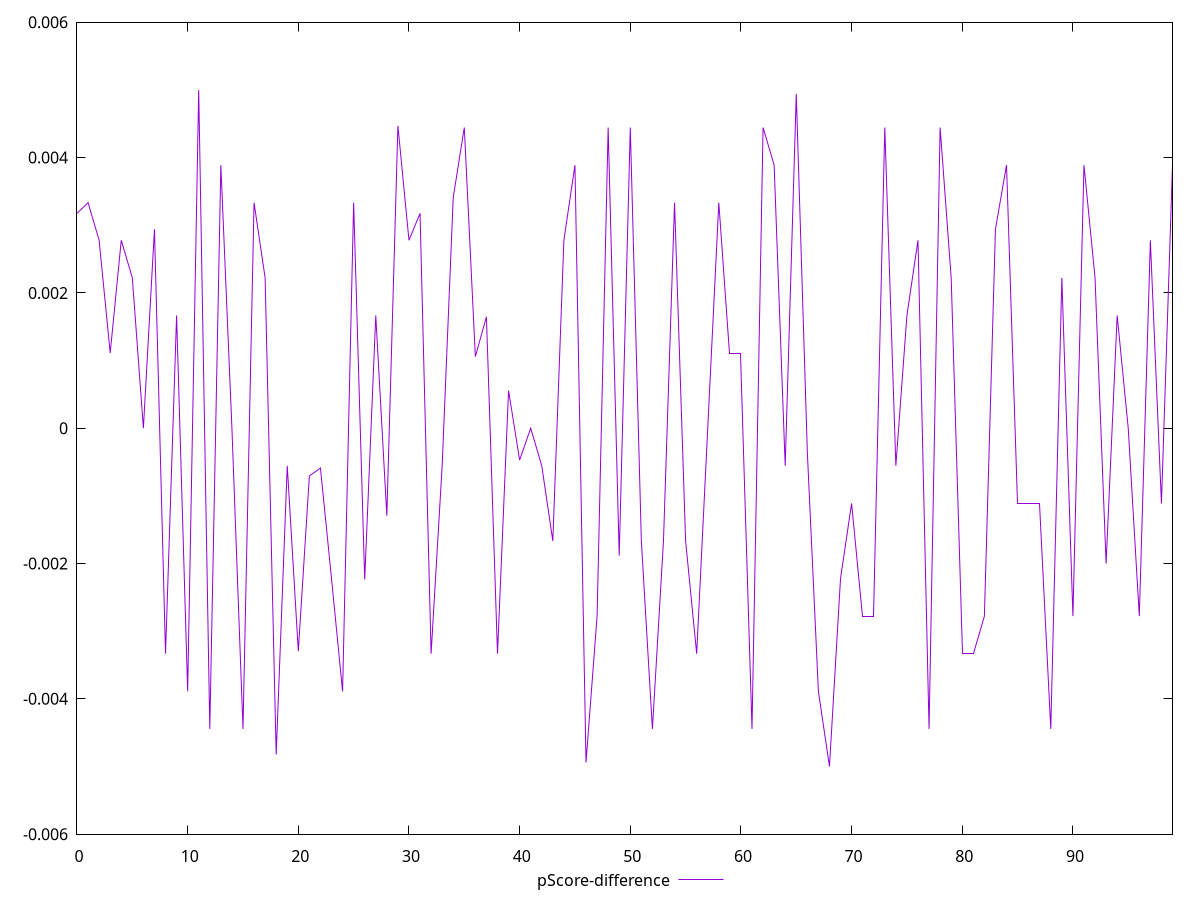reset

$pScoreDifference <<EOF
0 0.0031764705882352806
1 0.0033333333333332993
2 0.002777777777777768
3 0.0011111111111110628
4 0.002777777777777879
5 0.0022222222222222365
6 0
7 0.002941176470588225
8 -0.0033333333333332993
9 0.0016666666666667052
10 -0.0038888888888888307
11 0.004999999999999893
12 -0.004444444444444362
13 0.0038888888888888307
14 0
15 -0.004444444444444473
16 0.0033333333333334103
17 0.0022222222222222365
18 -0.0048235294117647265
19 -0.0005555555555555314
20 -0.0032941176470588363
21 -0.0007058823529411673
22 -0.0005882352941176672
23 -0.0022222222222222365
24 -0.0038888888888889417
25 0.0033333333333332993
26 -0.002235294117647002
27 0.0016666666666667052
28 -0.001294117647058779
29 0.00447058823529406
30 0.002777777777777768
31 0.0031764705882352806
32 -0.0033333333333334103
33 -0.0005555555555555314
34 0.003411764705882392
35 0.004444444444444473
36 0.0010588235294117787
37 0.0016470588235294459
38 -0.0033333333333334103
39 0.0005555555555555314
40 -0.00047058823529411153
41 0
42 -0.0005555555555556424
43 -0.0016666666666665941
44 0.002777777777777768
45 0.0038888888888889417
46 -0.004941176470588227
47 -0.002777777777777768
48 0.004444444444444473
49 -0.0018823529411764461
50 0.004444444444444473
51 -0.0016666666666667052
52 -0.004444444444444473
53 -0.0016666666666665941
54 0.0033333333333332993
55 -0.0016666666666667052
56 -0.0033333333333332993
57 0
58 0.0033333333333334103
59 0.0011111111111110628
60 0.0011111111111111738
61 -0.004444444444444473
62 0.004444444444444473
63 0.0038888888888889417
64 -0.0005555555555555314
65 0.004941176470588227
66 -0.0003529411764706114
67 -0.0038888888888889417
68 -0.0050000000000000044
69 -0.0022222222222221255
70 -0.0011111111111111738
71 -0.002777777777777768
72 -0.002777777777777768
73 0.004444444444444362
74 -0.0005555555555555314
75 0.0016666666666667052
76 0.002777777777777768
77 -0.004444444444444362
78 0.004444444444444473
79 0.0022222222222221255
80 -0.0033333333333332993
81 -0.0033333333333332993
82 -0.002777777777777768
83 0.0029411764705882804
84 0.0038888888888889417
85 -0.0011111111111111738
86 -0.0011111111111110628
87 -0.0011111111111111738
88 -0.004444444444444473
89 0.0022222222222221255
90 -0.002777777777777768
91 0.0038888888888889417
92 0.0022222222222222365
93 -0.0020000000000000018
94 0.0016666666666667052
95 0
96 -0.002777777777777768
97 0.002777777777777768
98 -0.0011111111111110628
99 0.0038888888888889417
EOF

set key outside below
set xrange [0:99]
set yrange [-0.0060000000000000045:0.0059999999999998934]
set trange [-0.0060000000000000045:0.0059999999999998934]
set terminal svg size 640, 500 enhanced background rgb 'white'
set output "report_00015_2021-02-09T16-11-33.973Z/render-blocking-resources/samples/pages+cached+noadtech/pScore-difference/values.svg"

plot $pScoreDifference title "pScore-difference" with line

reset
